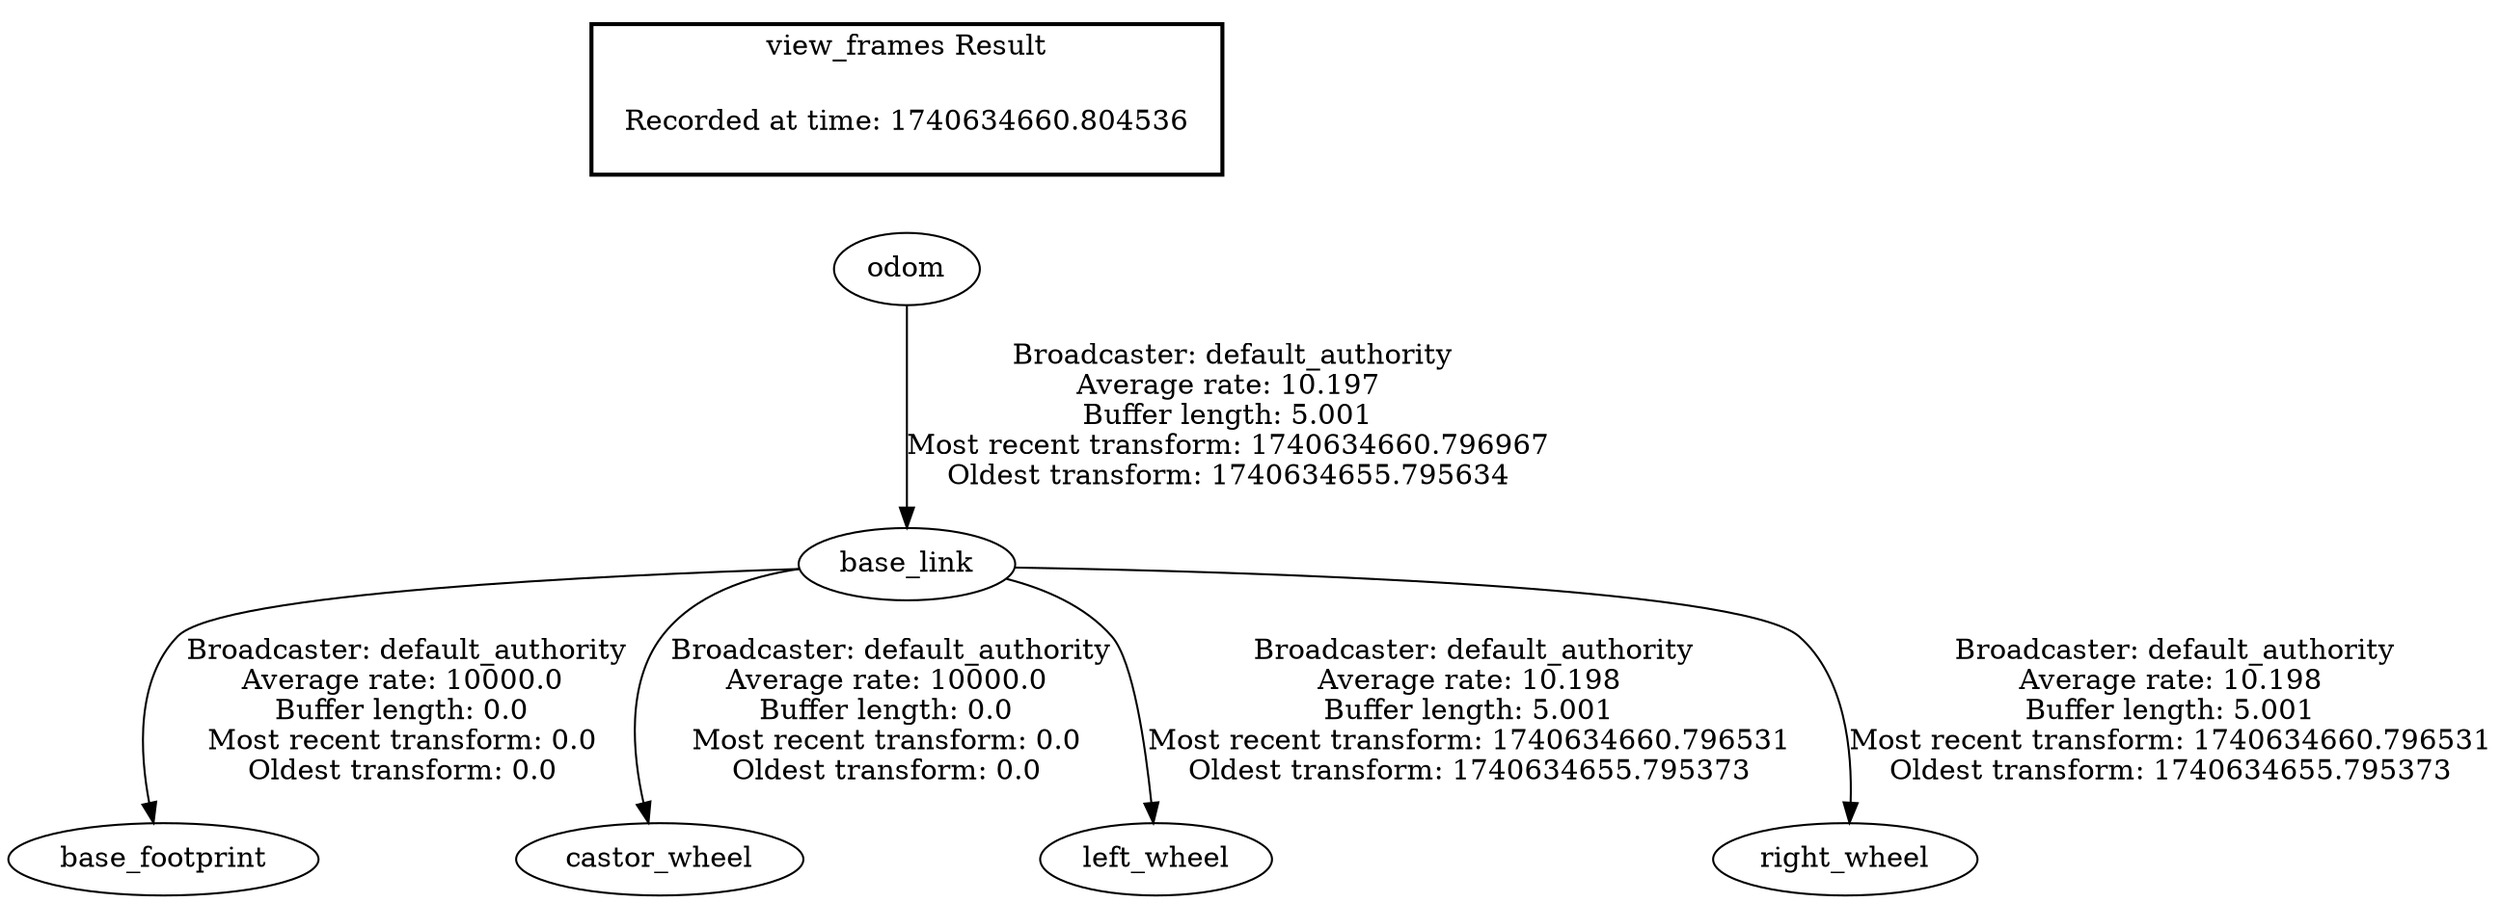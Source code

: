 digraph G {
"base_link" -> "base_footprint"[label=" Broadcaster: default_authority\nAverage rate: 10000.0\nBuffer length: 0.0\nMost recent transform: 0.0\nOldest transform: 0.0\n"];
"odom" -> "base_link"[label=" Broadcaster: default_authority\nAverage rate: 10.197\nBuffer length: 5.001\nMost recent transform: 1740634660.796967\nOldest transform: 1740634655.795634\n"];
"base_link" -> "castor_wheel"[label=" Broadcaster: default_authority\nAverage rate: 10000.0\nBuffer length: 0.0\nMost recent transform: 0.0\nOldest transform: 0.0\n"];
"base_link" -> "left_wheel"[label=" Broadcaster: default_authority\nAverage rate: 10.198\nBuffer length: 5.001\nMost recent transform: 1740634660.796531\nOldest transform: 1740634655.795373\n"];
"base_link" -> "right_wheel"[label=" Broadcaster: default_authority\nAverage rate: 10.198\nBuffer length: 5.001\nMost recent transform: 1740634660.796531\nOldest transform: 1740634655.795373\n"];
edge [style=invis];
 subgraph cluster_legend { style=bold; color=black; label ="view_frames Result";
"Recorded at time: 1740634660.804536"[ shape=plaintext ] ;
}->"odom";
}